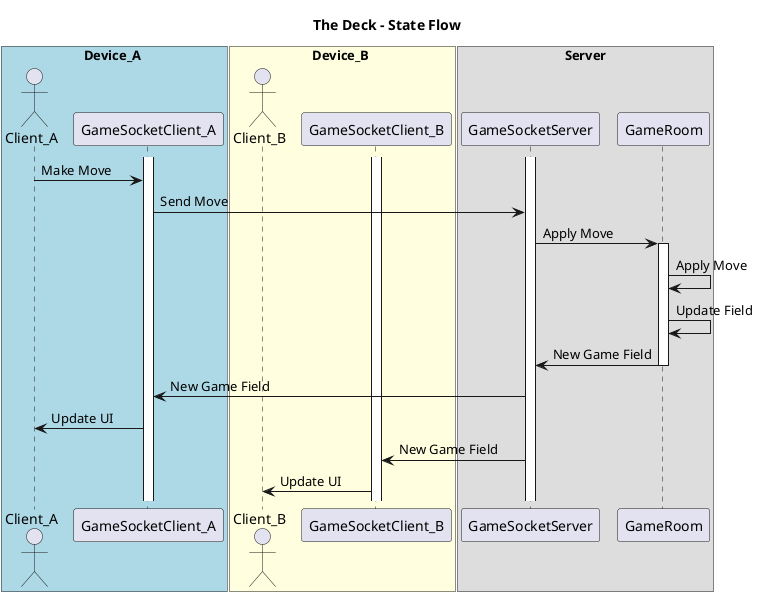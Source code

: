 @startuml
title The Deck - State Flow

box Device_A #LightBlue
actor Client_A as DA
participant GameSocketClient_A
end box

box Device_B #LightYellow
actor Client_B as DB
participant GameSocketClient_B
end box

box Server
participant GameSocketServer
participant GameRoom
end box

activate GameSocketClient_A
activate GameSocketClient_B
activate GameSocketServer

DA -> GameSocketClient_A: Make Move

GameSocketClient_A -> GameSocketServer: Send Move

GameSocketServer -> GameRoom: Apply Move
activate GameRoom

GameRoom -> GameRoom: Apply Move
GameRoom -> GameRoom: Update Field
GameRoom -> GameSocketServer: New Game Field

deactivate GameRoom

GameSocketServer -> GameSocketClient_A: New Game Field
GameSocketClient_A -> DA: Update UI

GameSocketServer -> GameSocketClient_B: New Game Field
GameSocketClient_B -> DB: Update UI

@enduml
